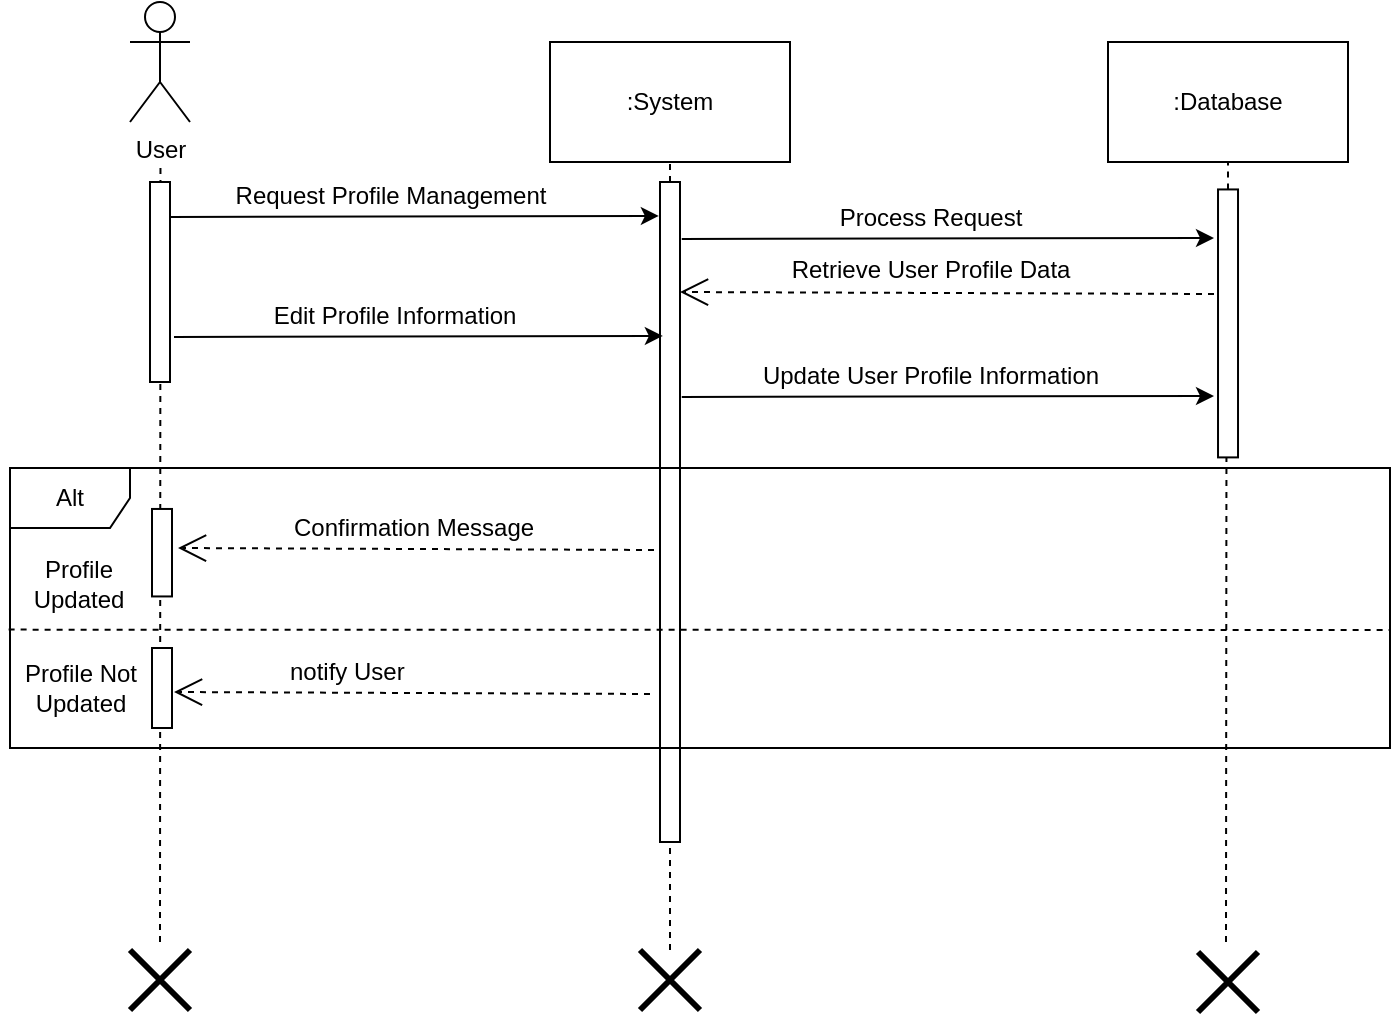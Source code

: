 <mxfile version="22.0.2" type="device">
  <diagram name="Page-1" id="2YBvvXClWsGukQMizWep">
    <mxGraphModel dx="1129" dy="935" grid="1" gridSize="10" guides="1" tooltips="1" connect="1" arrows="1" fold="1" page="1" pageScale="1" pageWidth="850" pageHeight="1100" math="0" shadow="0">
      <root>
        <mxCell id="0" />
        <mxCell id="1" parent="0" />
        <mxCell id="SB4TEwUQo2XcKW8rI5Qr-15" value="" style="rounded=0;whiteSpace=wrap;html=1;" parent="1" vertex="1">
          <mxGeometry x="335" y="180" width="10" height="330" as="geometry" />
        </mxCell>
        <mxCell id="SB4TEwUQo2XcKW8rI5Qr-1" value="User" style="shape=umlActor;verticalLabelPosition=bottom;verticalAlign=top;html=1;outlineConnect=0;" parent="1" vertex="1">
          <mxGeometry x="70" y="90" width="30" height="60" as="geometry" />
        </mxCell>
        <mxCell id="SB4TEwUQo2XcKW8rI5Qr-2" value=":System" style="rounded=0;whiteSpace=wrap;html=1;" parent="1" vertex="1">
          <mxGeometry x="280" y="110" width="120" height="60" as="geometry" />
        </mxCell>
        <mxCell id="SB4TEwUQo2XcKW8rI5Qr-3" value=":Database" style="rounded=0;whiteSpace=wrap;html=1;" parent="1" vertex="1">
          <mxGeometry x="559" y="110" width="120" height="60" as="geometry" />
        </mxCell>
        <mxCell id="SB4TEwUQo2XcKW8rI5Qr-4" value="" style="endArrow=none;dashed=1;html=1;rounded=0;entryX=0.5;entryY=1;entryDx=0;entryDy=0;" parent="1" source="SB4TEwUQo2XcKW8rI5Qr-40" target="SB4TEwUQo2XcKW8rI5Qr-3" edge="1">
          <mxGeometry width="50" height="50" relative="1" as="geometry">
            <mxPoint x="620" y="480" as="sourcePoint" />
            <mxPoint x="640" y="230" as="targetPoint" />
          </mxGeometry>
        </mxCell>
        <mxCell id="SB4TEwUQo2XcKW8rI5Qr-5" value="" style="endArrow=none;dashed=1;html=1;rounded=0;" parent="1" source="SB4TEwUQo2XcKW8rI5Qr-15" target="SB4TEwUQo2XcKW8rI5Qr-2" edge="1">
          <mxGeometry width="50" height="50" relative="1" as="geometry">
            <mxPoint x="339.52" y="581.524" as="sourcePoint" />
            <mxPoint x="339.52" y="170" as="targetPoint" />
          </mxGeometry>
        </mxCell>
        <mxCell id="SB4TEwUQo2XcKW8rI5Qr-6" value="" style="endArrow=none;dashed=1;html=1;rounded=0;" parent="1" edge="1">
          <mxGeometry width="50" height="50" relative="1" as="geometry">
            <mxPoint x="85" y="560" as="sourcePoint" />
            <mxPoint x="85.242" y="170" as="targetPoint" />
          </mxGeometry>
        </mxCell>
        <mxCell id="SB4TEwUQo2XcKW8rI5Qr-7" value="" style="rounded=0;whiteSpace=wrap;html=1;" parent="1" vertex="1">
          <mxGeometry x="80" y="180" width="10" height="100" as="geometry" />
        </mxCell>
        <mxCell id="SB4TEwUQo2XcKW8rI5Qr-8" value="" style="endArrow=classic;html=1;rounded=0;exitX=1;exitY=0.25;exitDx=0;exitDy=0;entryX=-0.057;entryY=0.046;entryDx=0;entryDy=0;entryPerimeter=0;" parent="1" edge="1">
          <mxGeometry width="50" height="50" relative="1" as="geometry">
            <mxPoint x="90" y="197.5" as="sourcePoint" />
            <mxPoint x="334.43" y="196.96" as="targetPoint" />
          </mxGeometry>
        </mxCell>
        <mxCell id="SB4TEwUQo2XcKW8rI5Qr-9" value="Request Profile Management" style="text;html=1;align=center;verticalAlign=middle;resizable=0;points=[];autosize=1;strokeColor=none;fillColor=none;" parent="1" vertex="1">
          <mxGeometry x="110" y="172" width="180" height="30" as="geometry" />
        </mxCell>
        <mxCell id="SB4TEwUQo2XcKW8rI5Qr-13" value="Alt" style="shape=umlFrame;whiteSpace=wrap;html=1;pointerEvents=0;" parent="1" vertex="1">
          <mxGeometry x="10" y="323" width="690" height="140" as="geometry" />
        </mxCell>
        <mxCell id="SB4TEwUQo2XcKW8rI5Qr-14" value="" style="endArrow=none;dashed=1;html=1;rounded=0;exitX=-0.001;exitY=0.537;exitDx=0;exitDy=0;exitPerimeter=0;" parent="1" edge="1">
          <mxGeometry width="50" height="50" relative="1" as="geometry">
            <mxPoint x="9.31" y="403.81" as="sourcePoint" />
            <mxPoint x="700" y="404" as="targetPoint" />
          </mxGeometry>
        </mxCell>
        <mxCell id="SB4TEwUQo2XcKW8rI5Qr-16" value="" style="endArrow=none;dashed=1;html=1;rounded=0;entryX=0.5;entryY=1;entryDx=0;entryDy=0;" parent="1" source="SB4TEwUQo2XcKW8rI5Qr-36" target="SB4TEwUQo2XcKW8rI5Qr-15" edge="1">
          <mxGeometry width="50" height="50" relative="1" as="geometry">
            <mxPoint x="340" y="543" as="sourcePoint" />
            <mxPoint x="340" y="653" as="targetPoint" />
          </mxGeometry>
        </mxCell>
        <mxCell id="SB4TEwUQo2XcKW8rI5Qr-24" value="Profile &lt;br&gt;Updated" style="text;html=1;align=center;verticalAlign=middle;resizable=0;points=[];autosize=1;strokeColor=none;fillColor=none;" parent="1" vertex="1">
          <mxGeometry x="9" y="361" width="70" height="40" as="geometry" />
        </mxCell>
        <mxCell id="SB4TEwUQo2XcKW8rI5Qr-26" value="Profile Not &lt;br&gt;Updated" style="text;html=1;align=center;verticalAlign=middle;resizable=0;points=[];autosize=1;strokeColor=none;fillColor=none;" parent="1" vertex="1">
          <mxGeometry x="5" y="413" width="80" height="40" as="geometry" />
        </mxCell>
        <mxCell id="SB4TEwUQo2XcKW8rI5Qr-30" value="" style="endArrow=open;endSize=12;dashed=1;html=1;rounded=0;exitX=0.949;exitY=0.122;exitDx=0;exitDy=0;exitPerimeter=0;entryX=1.06;entryY=0.101;entryDx=0;entryDy=0;entryPerimeter=0;" parent="1" edge="1">
          <mxGeometry width="160" relative="1" as="geometry">
            <mxPoint x="332" y="364" as="sourcePoint" />
            <mxPoint x="94" y="363" as="targetPoint" />
          </mxGeometry>
        </mxCell>
        <mxCell id="SB4TEwUQo2XcKW8rI5Qr-31" value="Confirmation Message" style="text;whiteSpace=wrap;html=1;" parent="1" vertex="1">
          <mxGeometry x="150" y="339" width="143" height="40" as="geometry" />
        </mxCell>
        <mxCell id="SB4TEwUQo2XcKW8rI5Qr-33" value="" style="endArrow=classic;html=1;rounded=0;exitX=0.988;exitY=0.221;exitDx=0;exitDy=0;exitPerimeter=0;" parent="1" edge="1">
          <mxGeometry width="50" height="50" relative="1" as="geometry">
            <mxPoint x="345.88" y="208.46" as="sourcePoint" />
            <mxPoint x="612" y="208" as="targetPoint" />
          </mxGeometry>
        </mxCell>
        <mxCell id="SB4TEwUQo2XcKW8rI5Qr-34" value="Process Request" style="text;html=1;align=center;verticalAlign=middle;resizable=0;points=[];autosize=1;strokeColor=none;fillColor=none;" parent="1" vertex="1">
          <mxGeometry x="415" y="183" width="110" height="30" as="geometry" />
        </mxCell>
        <mxCell id="SB4TEwUQo2XcKW8rI5Qr-35" value="" style="shape=umlDestroy;whiteSpace=wrap;html=1;strokeWidth=3;targetShapes=umlLifeline;" parent="1" vertex="1">
          <mxGeometry x="70.0" y="564" width="30" height="30" as="geometry" />
        </mxCell>
        <mxCell id="SB4TEwUQo2XcKW8rI5Qr-36" value="" style="shape=umlDestroy;whiteSpace=wrap;html=1;strokeWidth=3;targetShapes=umlLifeline;" parent="1" vertex="1">
          <mxGeometry x="325" y="564" width="30" height="30" as="geometry" />
        </mxCell>
        <mxCell id="SB4TEwUQo2XcKW8rI5Qr-37" value="" style="shape=umlDestroy;whiteSpace=wrap;html=1;strokeWidth=3;targetShapes=umlLifeline;" parent="1" vertex="1">
          <mxGeometry x="604.01" y="565" width="30" height="30" as="geometry" />
        </mxCell>
        <mxCell id="SB4TEwUQo2XcKW8rI5Qr-41" value="" style="endArrow=none;dashed=1;html=1;rounded=0;entryX=0.967;entryY=0.578;entryDx=0;entryDy=0;entryPerimeter=0;" parent="1" target="SB4TEwUQo2XcKW8rI5Qr-40" edge="1">
          <mxGeometry width="50" height="50" relative="1" as="geometry">
            <mxPoint x="618" y="560" as="sourcePoint" />
            <mxPoint x="619" y="280" as="targetPoint" />
          </mxGeometry>
        </mxCell>
        <mxCell id="SB4TEwUQo2XcKW8rI5Qr-40" value="" style="rounded=0;whiteSpace=wrap;html=1;rotation=90;" parent="1" vertex="1">
          <mxGeometry x="552.02" y="245.71" width="133.98" height="10" as="geometry" />
        </mxCell>
        <mxCell id="SB4TEwUQo2XcKW8rI5Qr-56" value="" style="rounded=0;whiteSpace=wrap;html=1;rotation=90;" parent="1" vertex="1">
          <mxGeometry x="64.13" y="360.35" width="43.74" height="10" as="geometry" />
        </mxCell>
        <mxCell id="jJ2E1BAoAZqyhSgXUfaf-1" value="" style="rounded=0;whiteSpace=wrap;html=1;" vertex="1" parent="1">
          <mxGeometry x="81" y="413" width="10" height="40" as="geometry" />
        </mxCell>
        <mxCell id="jJ2E1BAoAZqyhSgXUfaf-74" value="" style="endArrow=open;endSize=12;dashed=1;html=1;rounded=0;exitX=0.949;exitY=0.122;exitDx=0;exitDy=0;exitPerimeter=0;entryX=0.589;entryY=0.276;entryDx=0;entryDy=0;entryPerimeter=0;" edge="1" parent="1">
          <mxGeometry width="160" relative="1" as="geometry">
            <mxPoint x="612" y="236" as="sourcePoint" />
            <mxPoint x="345" y="235" as="targetPoint" />
          </mxGeometry>
        </mxCell>
        <mxCell id="jJ2E1BAoAZqyhSgXUfaf-75" value="Retrieve User Profile Data" style="text;html=1;align=center;verticalAlign=middle;resizable=0;points=[];autosize=1;strokeColor=none;fillColor=none;" vertex="1" parent="1">
          <mxGeometry x="390" y="209" width="160" height="30" as="geometry" />
        </mxCell>
        <mxCell id="jJ2E1BAoAZqyhSgXUfaf-77" value="" style="endArrow=classic;html=1;rounded=0;exitX=1;exitY=0.25;exitDx=0;exitDy=0;entryX=-0.057;entryY=0.046;entryDx=0;entryDy=0;entryPerimeter=0;" edge="1" parent="1">
          <mxGeometry width="50" height="50" relative="1" as="geometry">
            <mxPoint x="92" y="257.5" as="sourcePoint" />
            <mxPoint x="336.43" y="256.96" as="targetPoint" />
          </mxGeometry>
        </mxCell>
        <mxCell id="jJ2E1BAoAZqyhSgXUfaf-78" value="Edit Profile Information" style="text;html=1;align=center;verticalAlign=middle;resizable=0;points=[];autosize=1;strokeColor=none;fillColor=none;" vertex="1" parent="1">
          <mxGeometry x="132" y="232" width="140" height="30" as="geometry" />
        </mxCell>
        <mxCell id="jJ2E1BAoAZqyhSgXUfaf-79" value="" style="endArrow=classic;html=1;rounded=0;exitX=0.988;exitY=0.221;exitDx=0;exitDy=0;exitPerimeter=0;" edge="1" parent="1">
          <mxGeometry width="50" height="50" relative="1" as="geometry">
            <mxPoint x="345.88" y="287.46" as="sourcePoint" />
            <mxPoint x="612" y="287" as="targetPoint" />
          </mxGeometry>
        </mxCell>
        <mxCell id="jJ2E1BAoAZqyhSgXUfaf-80" value="Update User Profile Information" style="text;html=1;align=center;verticalAlign=middle;resizable=0;points=[];autosize=1;strokeColor=none;fillColor=none;" vertex="1" parent="1">
          <mxGeometry x="375" y="262" width="190" height="30" as="geometry" />
        </mxCell>
        <mxCell id="jJ2E1BAoAZqyhSgXUfaf-84" value="" style="endArrow=open;endSize=12;dashed=1;html=1;rounded=0;exitX=0.949;exitY=0.122;exitDx=0;exitDy=0;exitPerimeter=0;entryX=1.06;entryY=0.101;entryDx=0;entryDy=0;entryPerimeter=0;" edge="1" parent="1">
          <mxGeometry width="160" relative="1" as="geometry">
            <mxPoint x="330" y="436" as="sourcePoint" />
            <mxPoint x="92" y="435" as="targetPoint" />
          </mxGeometry>
        </mxCell>
        <mxCell id="jJ2E1BAoAZqyhSgXUfaf-85" value="notify User" style="text;whiteSpace=wrap;html=1;" vertex="1" parent="1">
          <mxGeometry x="148" y="411" width="143" height="40" as="geometry" />
        </mxCell>
      </root>
    </mxGraphModel>
  </diagram>
</mxfile>
